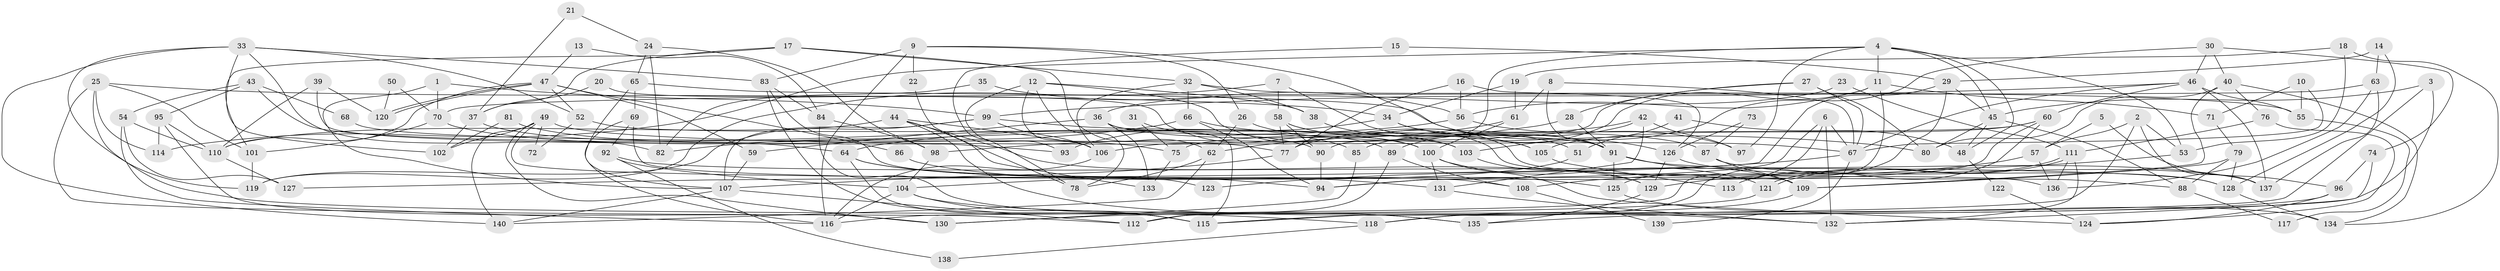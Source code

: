 // coarse degree distribution, {2: 0.21428571428571427, 4: 0.11904761904761904, 3: 0.14285714285714285, 5: 0.09523809523809523, 6: 0.16666666666666666, 7: 0.047619047619047616, 10: 0.07142857142857142, 9: 0.023809523809523808, 11: 0.023809523809523808, 8: 0.023809523809523808, 19: 0.023809523809523808, 15: 0.023809523809523808, 12: 0.023809523809523808}
// Generated by graph-tools (version 1.1) at 2025/54/03/04/25 21:54:45]
// undirected, 140 vertices, 280 edges
graph export_dot {
graph [start="1"]
  node [color=gray90,style=filled];
  1;
  2;
  3;
  4;
  5;
  6;
  7;
  8;
  9;
  10;
  11;
  12;
  13;
  14;
  15;
  16;
  17;
  18;
  19;
  20;
  21;
  22;
  23;
  24;
  25;
  26;
  27;
  28;
  29;
  30;
  31;
  32;
  33;
  34;
  35;
  36;
  37;
  38;
  39;
  40;
  41;
  42;
  43;
  44;
  45;
  46;
  47;
  48;
  49;
  50;
  51;
  52;
  53;
  54;
  55;
  56;
  57;
  58;
  59;
  60;
  61;
  62;
  63;
  64;
  65;
  66;
  67;
  68;
  69;
  70;
  71;
  72;
  73;
  74;
  75;
  76;
  77;
  78;
  79;
  80;
  81;
  82;
  83;
  84;
  85;
  86;
  87;
  88;
  89;
  90;
  91;
  92;
  93;
  94;
  95;
  96;
  97;
  98;
  99;
  100;
  101;
  102;
  103;
  104;
  105;
  106;
  107;
  108;
  109;
  110;
  111;
  112;
  113;
  114;
  115;
  116;
  117;
  118;
  119;
  120;
  121;
  122;
  123;
  124;
  125;
  126;
  127;
  128;
  129;
  130;
  131;
  132;
  133;
  134;
  135;
  136;
  137;
  138;
  139;
  140;
  1 -- 99;
  1 -- 107;
  1 -- 70;
  2 -- 57;
  2 -- 137;
  2 -- 53;
  2 -- 118;
  3 -- 112;
  3 -- 45;
  3 -- 135;
  4 -- 11;
  4 -- 53;
  4 -- 45;
  4 -- 48;
  4 -- 90;
  4 -- 97;
  4 -- 114;
  5 -- 96;
  5 -- 57;
  6 -- 132;
  6 -- 67;
  6 -- 94;
  6 -- 125;
  7 -- 119;
  7 -- 58;
  7 -- 105;
  8 -- 91;
  8 -- 67;
  8 -- 61;
  9 -- 91;
  9 -- 116;
  9 -- 22;
  9 -- 26;
  9 -- 83;
  10 -- 67;
  10 -- 71;
  10 -- 55;
  11 -- 56;
  11 -- 116;
  11 -- 71;
  11 -- 85;
  12 -- 106;
  12 -- 100;
  12 -- 38;
  12 -- 78;
  12 -- 93;
  13 -- 84;
  13 -- 47;
  14 -- 29;
  14 -- 128;
  14 -- 63;
  15 -- 29;
  15 -- 78;
  16 -- 77;
  16 -- 126;
  16 -- 56;
  17 -- 101;
  17 -- 32;
  17 -- 37;
  17 -- 62;
  18 -- 19;
  18 -- 134;
  18 -- 53;
  19 -- 34;
  19 -- 61;
  20 -- 89;
  20 -- 37;
  21 -- 37;
  21 -- 24;
  22 -- 78;
  23 -- 111;
  23 -- 36;
  24 -- 98;
  24 -- 82;
  24 -- 65;
  25 -- 118;
  25 -- 114;
  25 -- 34;
  25 -- 101;
  25 -- 112;
  26 -- 62;
  26 -- 103;
  27 -- 106;
  27 -- 67;
  27 -- 28;
  27 -- 80;
  28 -- 91;
  28 -- 98;
  29 -- 115;
  29 -- 45;
  29 -- 127;
  30 -- 40;
  30 -- 46;
  30 -- 74;
  30 -- 103;
  31 -- 85;
  31 -- 75;
  32 -- 55;
  32 -- 106;
  32 -- 38;
  32 -- 66;
  33 -- 83;
  33 -- 140;
  33 -- 52;
  33 -- 82;
  33 -- 102;
  33 -- 119;
  34 -- 91;
  34 -- 51;
  34 -- 93;
  35 -- 56;
  35 -- 82;
  36 -- 115;
  36 -- 59;
  36 -- 87;
  36 -- 133;
  37 -- 102;
  37 -- 90;
  38 -- 105;
  39 -- 93;
  39 -- 110;
  39 -- 120;
  40 -- 80;
  40 -- 109;
  40 -- 76;
  40 -- 134;
  41 -- 48;
  41 -- 51;
  42 -- 97;
  42 -- 77;
  42 -- 89;
  42 -- 131;
  43 -- 54;
  43 -- 64;
  43 -- 68;
  43 -- 95;
  44 -- 133;
  44 -- 129;
  44 -- 106;
  44 -- 110;
  44 -- 132;
  45 -- 80;
  45 -- 48;
  45 -- 88;
  46 -- 60;
  46 -- 99;
  46 -- 55;
  46 -- 67;
  46 -- 137;
  47 -- 120;
  47 -- 120;
  47 -- 52;
  47 -- 59;
  47 -- 86;
  47 -- 110;
  48 -- 122;
  49 -- 109;
  49 -- 130;
  49 -- 67;
  49 -- 72;
  49 -- 102;
  49 -- 140;
  50 -- 120;
  50 -- 70;
  51 -- 104;
  52 -- 91;
  52 -- 72;
  53 -- 129;
  54 -- 127;
  54 -- 110;
  54 -- 116;
  55 -- 117;
  56 -- 64;
  56 -- 97;
  57 -- 108;
  57 -- 136;
  58 -- 136;
  58 -- 90;
  58 -- 77;
  58 -- 88;
  59 -- 107;
  60 -- 94;
  60 -- 105;
  60 -- 75;
  60 -- 113;
  61 -- 62;
  61 -- 100;
  62 -- 140;
  62 -- 78;
  63 -- 70;
  63 -- 136;
  63 -- 137;
  64 -- 94;
  64 -- 115;
  64 -- 131;
  65 -- 126;
  65 -- 69;
  65 -- 107;
  66 -- 94;
  66 -- 80;
  66 -- 82;
  67 -- 123;
  67 -- 139;
  68 -- 77;
  69 -- 116;
  69 -- 92;
  69 -- 123;
  70 -- 101;
  70 -- 75;
  71 -- 79;
  73 -- 126;
  73 -- 87;
  74 -- 132;
  74 -- 96;
  75 -- 133;
  76 -- 111;
  76 -- 124;
  77 -- 107;
  79 -- 128;
  79 -- 88;
  79 -- 109;
  81 -- 100;
  81 -- 102;
  83 -- 115;
  83 -- 84;
  83 -- 108;
  84 -- 135;
  84 -- 98;
  85 -- 130;
  86 -- 125;
  87 -- 137;
  87 -- 109;
  88 -- 117;
  89 -- 112;
  89 -- 108;
  90 -- 94;
  91 -- 109;
  91 -- 137;
  91 -- 125;
  92 -- 104;
  92 -- 128;
  92 -- 138;
  95 -- 110;
  95 -- 114;
  95 -- 130;
  96 -- 124;
  96 -- 115;
  98 -- 104;
  99 -- 106;
  99 -- 103;
  99 -- 107;
  99 -- 119;
  100 -- 131;
  100 -- 121;
  100 -- 124;
  101 -- 119;
  103 -- 129;
  104 -- 135;
  104 -- 115;
  104 -- 116;
  105 -- 113;
  106 -- 116;
  107 -- 112;
  107 -- 140;
  108 -- 139;
  109 -- 118;
  110 -- 127;
  111 -- 132;
  111 -- 121;
  111 -- 121;
  111 -- 136;
  118 -- 138;
  121 -- 130;
  122 -- 124;
  125 -- 134;
  126 -- 129;
  126 -- 128;
  128 -- 134;
  129 -- 135;
  131 -- 132;
}
